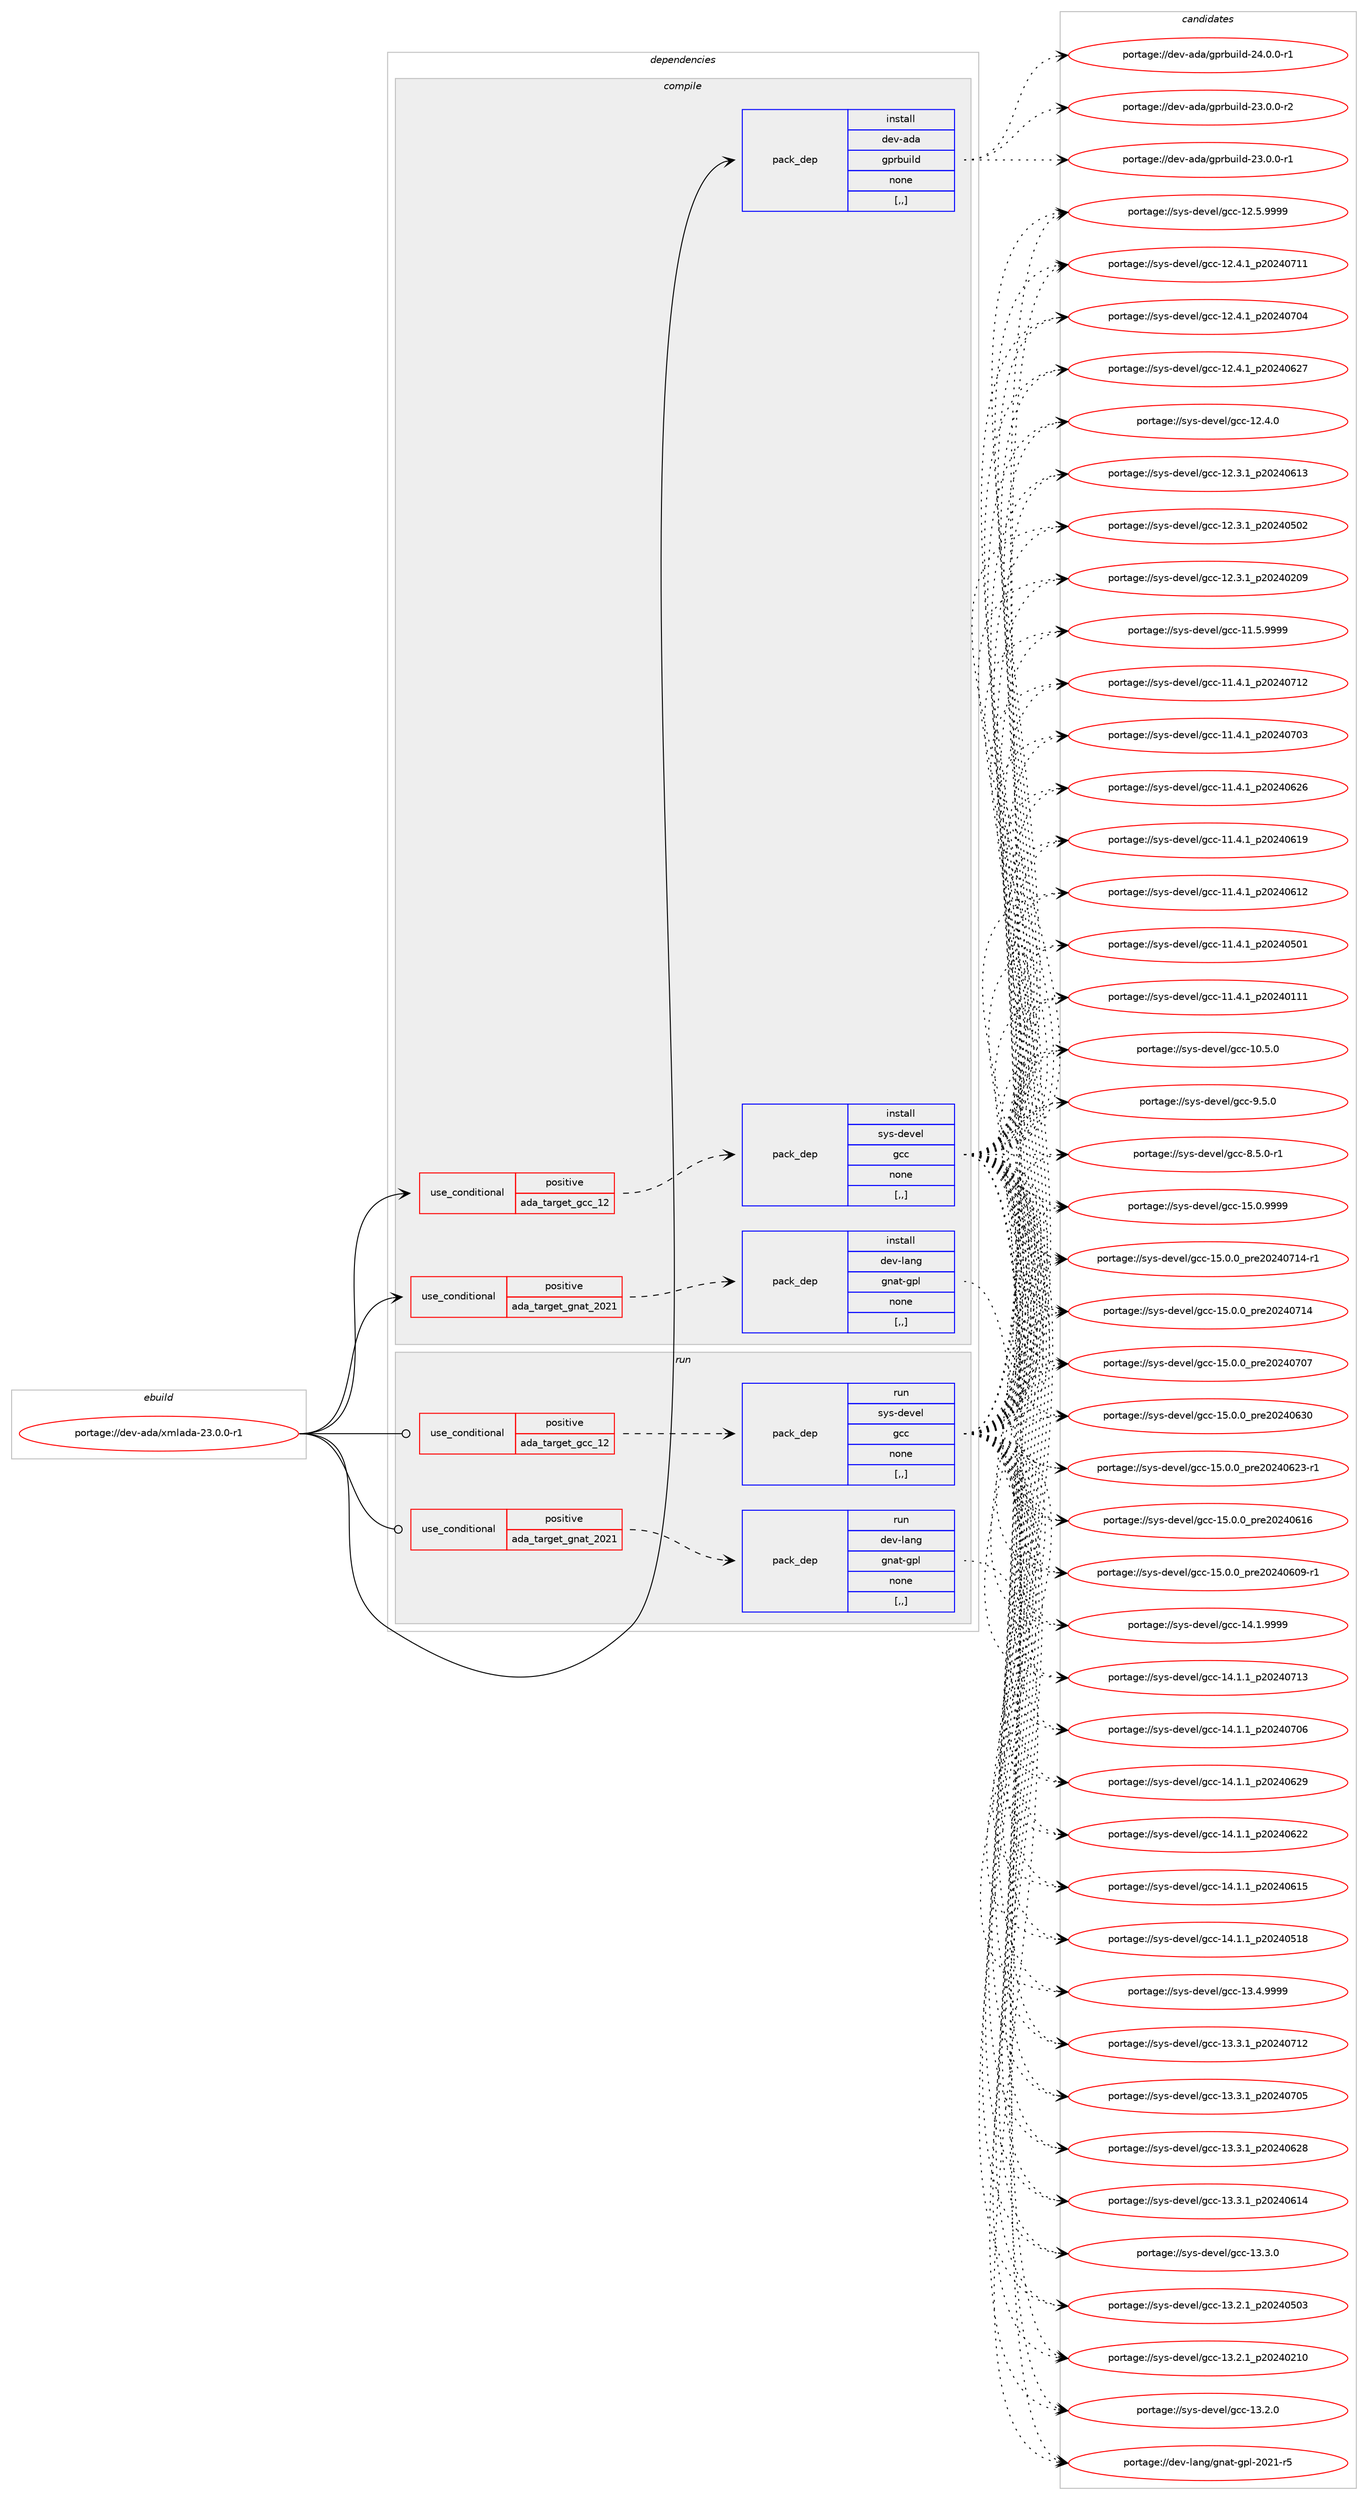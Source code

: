 digraph prolog {

# *************
# Graph options
# *************

newrank=true;
concentrate=true;
compound=true;
graph [rankdir=LR,fontname=Helvetica,fontsize=10,ranksep=1.5];#, ranksep=2.5, nodesep=0.2];
edge  [arrowhead=vee];
node  [fontname=Helvetica,fontsize=10];

# **********
# The ebuild
# **********

subgraph cluster_leftcol {
color=gray;
rank=same;
label=<<i>ebuild</i>>;
id [label="portage://dev-ada/xmlada-23.0.0-r1", color=red, width=4, href="../dev-ada/xmlada-23.0.0-r1.svg"];
}

# ****************
# The dependencies
# ****************

subgraph cluster_midcol {
color=gray;
label=<<i>dependencies</i>>;
subgraph cluster_compile {
fillcolor="#eeeeee";
style=filled;
label=<<i>compile</i>>;
subgraph cond16632 {
dependency63963 [label=<<TABLE BORDER="0" CELLBORDER="1" CELLSPACING="0" CELLPADDING="4"><TR><TD ROWSPAN="3" CELLPADDING="10">use_conditional</TD></TR><TR><TD>positive</TD></TR><TR><TD>ada_target_gcc_12</TD></TR></TABLE>>, shape=none, color=red];
subgraph pack46425 {
dependency63964 [label=<<TABLE BORDER="0" CELLBORDER="1" CELLSPACING="0" CELLPADDING="4" WIDTH="220"><TR><TD ROWSPAN="6" CELLPADDING="30">pack_dep</TD></TR><TR><TD WIDTH="110">install</TD></TR><TR><TD>sys-devel</TD></TR><TR><TD>gcc</TD></TR><TR><TD>none</TD></TR><TR><TD>[,,]</TD></TR></TABLE>>, shape=none, color=blue];
}
dependency63963:e -> dependency63964:w [weight=20,style="dashed",arrowhead="vee"];
}
id:e -> dependency63963:w [weight=20,style="solid",arrowhead="vee"];
subgraph cond16633 {
dependency63965 [label=<<TABLE BORDER="0" CELLBORDER="1" CELLSPACING="0" CELLPADDING="4"><TR><TD ROWSPAN="3" CELLPADDING="10">use_conditional</TD></TR><TR><TD>positive</TD></TR><TR><TD>ada_target_gnat_2021</TD></TR></TABLE>>, shape=none, color=red];
subgraph pack46426 {
dependency63966 [label=<<TABLE BORDER="0" CELLBORDER="1" CELLSPACING="0" CELLPADDING="4" WIDTH="220"><TR><TD ROWSPAN="6" CELLPADDING="30">pack_dep</TD></TR><TR><TD WIDTH="110">install</TD></TR><TR><TD>dev-lang</TD></TR><TR><TD>gnat-gpl</TD></TR><TR><TD>none</TD></TR><TR><TD>[,,]</TD></TR></TABLE>>, shape=none, color=blue];
}
dependency63965:e -> dependency63966:w [weight=20,style="dashed",arrowhead="vee"];
}
id:e -> dependency63965:w [weight=20,style="solid",arrowhead="vee"];
subgraph pack46427 {
dependency63967 [label=<<TABLE BORDER="0" CELLBORDER="1" CELLSPACING="0" CELLPADDING="4" WIDTH="220"><TR><TD ROWSPAN="6" CELLPADDING="30">pack_dep</TD></TR><TR><TD WIDTH="110">install</TD></TR><TR><TD>dev-ada</TD></TR><TR><TD>gprbuild</TD></TR><TR><TD>none</TD></TR><TR><TD>[,,]</TD></TR></TABLE>>, shape=none, color=blue];
}
id:e -> dependency63967:w [weight=20,style="solid",arrowhead="vee"];
}
subgraph cluster_compileandrun {
fillcolor="#eeeeee";
style=filled;
label=<<i>compile and run</i>>;
}
subgraph cluster_run {
fillcolor="#eeeeee";
style=filled;
label=<<i>run</i>>;
subgraph cond16634 {
dependency63968 [label=<<TABLE BORDER="0" CELLBORDER="1" CELLSPACING="0" CELLPADDING="4"><TR><TD ROWSPAN="3" CELLPADDING="10">use_conditional</TD></TR><TR><TD>positive</TD></TR><TR><TD>ada_target_gcc_12</TD></TR></TABLE>>, shape=none, color=red];
subgraph pack46428 {
dependency63969 [label=<<TABLE BORDER="0" CELLBORDER="1" CELLSPACING="0" CELLPADDING="4" WIDTH="220"><TR><TD ROWSPAN="6" CELLPADDING="30">pack_dep</TD></TR><TR><TD WIDTH="110">run</TD></TR><TR><TD>sys-devel</TD></TR><TR><TD>gcc</TD></TR><TR><TD>none</TD></TR><TR><TD>[,,]</TD></TR></TABLE>>, shape=none, color=blue];
}
dependency63968:e -> dependency63969:w [weight=20,style="dashed",arrowhead="vee"];
}
id:e -> dependency63968:w [weight=20,style="solid",arrowhead="odot"];
subgraph cond16635 {
dependency63970 [label=<<TABLE BORDER="0" CELLBORDER="1" CELLSPACING="0" CELLPADDING="4"><TR><TD ROWSPAN="3" CELLPADDING="10">use_conditional</TD></TR><TR><TD>positive</TD></TR><TR><TD>ada_target_gnat_2021</TD></TR></TABLE>>, shape=none, color=red];
subgraph pack46429 {
dependency63971 [label=<<TABLE BORDER="0" CELLBORDER="1" CELLSPACING="0" CELLPADDING="4" WIDTH="220"><TR><TD ROWSPAN="6" CELLPADDING="30">pack_dep</TD></TR><TR><TD WIDTH="110">run</TD></TR><TR><TD>dev-lang</TD></TR><TR><TD>gnat-gpl</TD></TR><TR><TD>none</TD></TR><TR><TD>[,,]</TD></TR></TABLE>>, shape=none, color=blue];
}
dependency63970:e -> dependency63971:w [weight=20,style="dashed",arrowhead="vee"];
}
id:e -> dependency63970:w [weight=20,style="solid",arrowhead="odot"];
}
}

# **************
# The candidates
# **************

subgraph cluster_choices {
rank=same;
color=gray;
label=<<i>candidates</i>>;

subgraph choice46425 {
color=black;
nodesep=1;
choice1151211154510010111810110847103999945495346484657575757 [label="portage://sys-devel/gcc-15.0.9999", color=red, width=4,href="../sys-devel/gcc-15.0.9999.svg"];
choice11512111545100101118101108471039999454953464846489511211410150485052485549524511449 [label="portage://sys-devel/gcc-15.0.0_pre20240714-r1", color=red, width=4,href="../sys-devel/gcc-15.0.0_pre20240714-r1.svg"];
choice1151211154510010111810110847103999945495346484648951121141015048505248554952 [label="portage://sys-devel/gcc-15.0.0_pre20240714", color=red, width=4,href="../sys-devel/gcc-15.0.0_pre20240714.svg"];
choice1151211154510010111810110847103999945495346484648951121141015048505248554855 [label="portage://sys-devel/gcc-15.0.0_pre20240707", color=red, width=4,href="../sys-devel/gcc-15.0.0_pre20240707.svg"];
choice1151211154510010111810110847103999945495346484648951121141015048505248545148 [label="portage://sys-devel/gcc-15.0.0_pre20240630", color=red, width=4,href="../sys-devel/gcc-15.0.0_pre20240630.svg"];
choice11512111545100101118101108471039999454953464846489511211410150485052485450514511449 [label="portage://sys-devel/gcc-15.0.0_pre20240623-r1", color=red, width=4,href="../sys-devel/gcc-15.0.0_pre20240623-r1.svg"];
choice1151211154510010111810110847103999945495346484648951121141015048505248544954 [label="portage://sys-devel/gcc-15.0.0_pre20240616", color=red, width=4,href="../sys-devel/gcc-15.0.0_pre20240616.svg"];
choice11512111545100101118101108471039999454953464846489511211410150485052485448574511449 [label="portage://sys-devel/gcc-15.0.0_pre20240609-r1", color=red, width=4,href="../sys-devel/gcc-15.0.0_pre20240609-r1.svg"];
choice1151211154510010111810110847103999945495246494657575757 [label="portage://sys-devel/gcc-14.1.9999", color=red, width=4,href="../sys-devel/gcc-14.1.9999.svg"];
choice1151211154510010111810110847103999945495246494649951125048505248554951 [label="portage://sys-devel/gcc-14.1.1_p20240713", color=red, width=4,href="../sys-devel/gcc-14.1.1_p20240713.svg"];
choice1151211154510010111810110847103999945495246494649951125048505248554854 [label="portage://sys-devel/gcc-14.1.1_p20240706", color=red, width=4,href="../sys-devel/gcc-14.1.1_p20240706.svg"];
choice1151211154510010111810110847103999945495246494649951125048505248545057 [label="portage://sys-devel/gcc-14.1.1_p20240629", color=red, width=4,href="../sys-devel/gcc-14.1.1_p20240629.svg"];
choice1151211154510010111810110847103999945495246494649951125048505248545050 [label="portage://sys-devel/gcc-14.1.1_p20240622", color=red, width=4,href="../sys-devel/gcc-14.1.1_p20240622.svg"];
choice1151211154510010111810110847103999945495246494649951125048505248544953 [label="portage://sys-devel/gcc-14.1.1_p20240615", color=red, width=4,href="../sys-devel/gcc-14.1.1_p20240615.svg"];
choice1151211154510010111810110847103999945495246494649951125048505248534956 [label="portage://sys-devel/gcc-14.1.1_p20240518", color=red, width=4,href="../sys-devel/gcc-14.1.1_p20240518.svg"];
choice1151211154510010111810110847103999945495146524657575757 [label="portage://sys-devel/gcc-13.4.9999", color=red, width=4,href="../sys-devel/gcc-13.4.9999.svg"];
choice1151211154510010111810110847103999945495146514649951125048505248554950 [label="portage://sys-devel/gcc-13.3.1_p20240712", color=red, width=4,href="../sys-devel/gcc-13.3.1_p20240712.svg"];
choice1151211154510010111810110847103999945495146514649951125048505248554853 [label="portage://sys-devel/gcc-13.3.1_p20240705", color=red, width=4,href="../sys-devel/gcc-13.3.1_p20240705.svg"];
choice1151211154510010111810110847103999945495146514649951125048505248545056 [label="portage://sys-devel/gcc-13.3.1_p20240628", color=red, width=4,href="../sys-devel/gcc-13.3.1_p20240628.svg"];
choice1151211154510010111810110847103999945495146514649951125048505248544952 [label="portage://sys-devel/gcc-13.3.1_p20240614", color=red, width=4,href="../sys-devel/gcc-13.3.1_p20240614.svg"];
choice1151211154510010111810110847103999945495146514648 [label="portage://sys-devel/gcc-13.3.0", color=red, width=4,href="../sys-devel/gcc-13.3.0.svg"];
choice1151211154510010111810110847103999945495146504649951125048505248534851 [label="portage://sys-devel/gcc-13.2.1_p20240503", color=red, width=4,href="../sys-devel/gcc-13.2.1_p20240503.svg"];
choice1151211154510010111810110847103999945495146504649951125048505248504948 [label="portage://sys-devel/gcc-13.2.1_p20240210", color=red, width=4,href="../sys-devel/gcc-13.2.1_p20240210.svg"];
choice1151211154510010111810110847103999945495146504648 [label="portage://sys-devel/gcc-13.2.0", color=red, width=4,href="../sys-devel/gcc-13.2.0.svg"];
choice1151211154510010111810110847103999945495046534657575757 [label="portage://sys-devel/gcc-12.5.9999", color=red, width=4,href="../sys-devel/gcc-12.5.9999.svg"];
choice1151211154510010111810110847103999945495046524649951125048505248554949 [label="portage://sys-devel/gcc-12.4.1_p20240711", color=red, width=4,href="../sys-devel/gcc-12.4.1_p20240711.svg"];
choice1151211154510010111810110847103999945495046524649951125048505248554852 [label="portage://sys-devel/gcc-12.4.1_p20240704", color=red, width=4,href="../sys-devel/gcc-12.4.1_p20240704.svg"];
choice1151211154510010111810110847103999945495046524649951125048505248545055 [label="portage://sys-devel/gcc-12.4.1_p20240627", color=red, width=4,href="../sys-devel/gcc-12.4.1_p20240627.svg"];
choice1151211154510010111810110847103999945495046524648 [label="portage://sys-devel/gcc-12.4.0", color=red, width=4,href="../sys-devel/gcc-12.4.0.svg"];
choice1151211154510010111810110847103999945495046514649951125048505248544951 [label="portage://sys-devel/gcc-12.3.1_p20240613", color=red, width=4,href="../sys-devel/gcc-12.3.1_p20240613.svg"];
choice1151211154510010111810110847103999945495046514649951125048505248534850 [label="portage://sys-devel/gcc-12.3.1_p20240502", color=red, width=4,href="../sys-devel/gcc-12.3.1_p20240502.svg"];
choice1151211154510010111810110847103999945495046514649951125048505248504857 [label="portage://sys-devel/gcc-12.3.1_p20240209", color=red, width=4,href="../sys-devel/gcc-12.3.1_p20240209.svg"];
choice1151211154510010111810110847103999945494946534657575757 [label="portage://sys-devel/gcc-11.5.9999", color=red, width=4,href="../sys-devel/gcc-11.5.9999.svg"];
choice1151211154510010111810110847103999945494946524649951125048505248554950 [label="portage://sys-devel/gcc-11.4.1_p20240712", color=red, width=4,href="../sys-devel/gcc-11.4.1_p20240712.svg"];
choice1151211154510010111810110847103999945494946524649951125048505248554851 [label="portage://sys-devel/gcc-11.4.1_p20240703", color=red, width=4,href="../sys-devel/gcc-11.4.1_p20240703.svg"];
choice1151211154510010111810110847103999945494946524649951125048505248545054 [label="portage://sys-devel/gcc-11.4.1_p20240626", color=red, width=4,href="../sys-devel/gcc-11.4.1_p20240626.svg"];
choice1151211154510010111810110847103999945494946524649951125048505248544957 [label="portage://sys-devel/gcc-11.4.1_p20240619", color=red, width=4,href="../sys-devel/gcc-11.4.1_p20240619.svg"];
choice1151211154510010111810110847103999945494946524649951125048505248544950 [label="portage://sys-devel/gcc-11.4.1_p20240612", color=red, width=4,href="../sys-devel/gcc-11.4.1_p20240612.svg"];
choice1151211154510010111810110847103999945494946524649951125048505248534849 [label="portage://sys-devel/gcc-11.4.1_p20240501", color=red, width=4,href="../sys-devel/gcc-11.4.1_p20240501.svg"];
choice1151211154510010111810110847103999945494946524649951125048505248494949 [label="portage://sys-devel/gcc-11.4.1_p20240111", color=red, width=4,href="../sys-devel/gcc-11.4.1_p20240111.svg"];
choice1151211154510010111810110847103999945494846534648 [label="portage://sys-devel/gcc-10.5.0", color=red, width=4,href="../sys-devel/gcc-10.5.0.svg"];
choice11512111545100101118101108471039999455746534648 [label="portage://sys-devel/gcc-9.5.0", color=red, width=4,href="../sys-devel/gcc-9.5.0.svg"];
choice115121115451001011181011084710399994556465346484511449 [label="portage://sys-devel/gcc-8.5.0-r1", color=red, width=4,href="../sys-devel/gcc-8.5.0-r1.svg"];
dependency63964:e -> choice1151211154510010111810110847103999945495346484657575757:w [style=dotted,weight="100"];
dependency63964:e -> choice11512111545100101118101108471039999454953464846489511211410150485052485549524511449:w [style=dotted,weight="100"];
dependency63964:e -> choice1151211154510010111810110847103999945495346484648951121141015048505248554952:w [style=dotted,weight="100"];
dependency63964:e -> choice1151211154510010111810110847103999945495346484648951121141015048505248554855:w [style=dotted,weight="100"];
dependency63964:e -> choice1151211154510010111810110847103999945495346484648951121141015048505248545148:w [style=dotted,weight="100"];
dependency63964:e -> choice11512111545100101118101108471039999454953464846489511211410150485052485450514511449:w [style=dotted,weight="100"];
dependency63964:e -> choice1151211154510010111810110847103999945495346484648951121141015048505248544954:w [style=dotted,weight="100"];
dependency63964:e -> choice11512111545100101118101108471039999454953464846489511211410150485052485448574511449:w [style=dotted,weight="100"];
dependency63964:e -> choice1151211154510010111810110847103999945495246494657575757:w [style=dotted,weight="100"];
dependency63964:e -> choice1151211154510010111810110847103999945495246494649951125048505248554951:w [style=dotted,weight="100"];
dependency63964:e -> choice1151211154510010111810110847103999945495246494649951125048505248554854:w [style=dotted,weight="100"];
dependency63964:e -> choice1151211154510010111810110847103999945495246494649951125048505248545057:w [style=dotted,weight="100"];
dependency63964:e -> choice1151211154510010111810110847103999945495246494649951125048505248545050:w [style=dotted,weight="100"];
dependency63964:e -> choice1151211154510010111810110847103999945495246494649951125048505248544953:w [style=dotted,weight="100"];
dependency63964:e -> choice1151211154510010111810110847103999945495246494649951125048505248534956:w [style=dotted,weight="100"];
dependency63964:e -> choice1151211154510010111810110847103999945495146524657575757:w [style=dotted,weight="100"];
dependency63964:e -> choice1151211154510010111810110847103999945495146514649951125048505248554950:w [style=dotted,weight="100"];
dependency63964:e -> choice1151211154510010111810110847103999945495146514649951125048505248554853:w [style=dotted,weight="100"];
dependency63964:e -> choice1151211154510010111810110847103999945495146514649951125048505248545056:w [style=dotted,weight="100"];
dependency63964:e -> choice1151211154510010111810110847103999945495146514649951125048505248544952:w [style=dotted,weight="100"];
dependency63964:e -> choice1151211154510010111810110847103999945495146514648:w [style=dotted,weight="100"];
dependency63964:e -> choice1151211154510010111810110847103999945495146504649951125048505248534851:w [style=dotted,weight="100"];
dependency63964:e -> choice1151211154510010111810110847103999945495146504649951125048505248504948:w [style=dotted,weight="100"];
dependency63964:e -> choice1151211154510010111810110847103999945495146504648:w [style=dotted,weight="100"];
dependency63964:e -> choice1151211154510010111810110847103999945495046534657575757:w [style=dotted,weight="100"];
dependency63964:e -> choice1151211154510010111810110847103999945495046524649951125048505248554949:w [style=dotted,weight="100"];
dependency63964:e -> choice1151211154510010111810110847103999945495046524649951125048505248554852:w [style=dotted,weight="100"];
dependency63964:e -> choice1151211154510010111810110847103999945495046524649951125048505248545055:w [style=dotted,weight="100"];
dependency63964:e -> choice1151211154510010111810110847103999945495046524648:w [style=dotted,weight="100"];
dependency63964:e -> choice1151211154510010111810110847103999945495046514649951125048505248544951:w [style=dotted,weight="100"];
dependency63964:e -> choice1151211154510010111810110847103999945495046514649951125048505248534850:w [style=dotted,weight="100"];
dependency63964:e -> choice1151211154510010111810110847103999945495046514649951125048505248504857:w [style=dotted,weight="100"];
dependency63964:e -> choice1151211154510010111810110847103999945494946534657575757:w [style=dotted,weight="100"];
dependency63964:e -> choice1151211154510010111810110847103999945494946524649951125048505248554950:w [style=dotted,weight="100"];
dependency63964:e -> choice1151211154510010111810110847103999945494946524649951125048505248554851:w [style=dotted,weight="100"];
dependency63964:e -> choice1151211154510010111810110847103999945494946524649951125048505248545054:w [style=dotted,weight="100"];
dependency63964:e -> choice1151211154510010111810110847103999945494946524649951125048505248544957:w [style=dotted,weight="100"];
dependency63964:e -> choice1151211154510010111810110847103999945494946524649951125048505248544950:w [style=dotted,weight="100"];
dependency63964:e -> choice1151211154510010111810110847103999945494946524649951125048505248534849:w [style=dotted,weight="100"];
dependency63964:e -> choice1151211154510010111810110847103999945494946524649951125048505248494949:w [style=dotted,weight="100"];
dependency63964:e -> choice1151211154510010111810110847103999945494846534648:w [style=dotted,weight="100"];
dependency63964:e -> choice11512111545100101118101108471039999455746534648:w [style=dotted,weight="100"];
dependency63964:e -> choice115121115451001011181011084710399994556465346484511449:w [style=dotted,weight="100"];
}
subgraph choice46426 {
color=black;
nodesep=1;
choice100101118451089711010347103110971164510311210845504850494511453 [label="portage://dev-lang/gnat-gpl-2021-r5", color=red, width=4,href="../dev-lang/gnat-gpl-2021-r5.svg"];
dependency63966:e -> choice100101118451089711010347103110971164510311210845504850494511453:w [style=dotted,weight="100"];
}
subgraph choice46427 {
color=black;
nodesep=1;
choice1001011184597100974710311211498117105108100455052464846484511449 [label="portage://dev-ada/gprbuild-24.0.0-r1", color=red, width=4,href="../dev-ada/gprbuild-24.0.0-r1.svg"];
choice1001011184597100974710311211498117105108100455051464846484511450 [label="portage://dev-ada/gprbuild-23.0.0-r2", color=red, width=4,href="../dev-ada/gprbuild-23.0.0-r2.svg"];
choice1001011184597100974710311211498117105108100455051464846484511449 [label="portage://dev-ada/gprbuild-23.0.0-r1", color=red, width=4,href="../dev-ada/gprbuild-23.0.0-r1.svg"];
dependency63967:e -> choice1001011184597100974710311211498117105108100455052464846484511449:w [style=dotted,weight="100"];
dependency63967:e -> choice1001011184597100974710311211498117105108100455051464846484511450:w [style=dotted,weight="100"];
dependency63967:e -> choice1001011184597100974710311211498117105108100455051464846484511449:w [style=dotted,weight="100"];
}
subgraph choice46428 {
color=black;
nodesep=1;
choice1151211154510010111810110847103999945495346484657575757 [label="portage://sys-devel/gcc-15.0.9999", color=red, width=4,href="../sys-devel/gcc-15.0.9999.svg"];
choice11512111545100101118101108471039999454953464846489511211410150485052485549524511449 [label="portage://sys-devel/gcc-15.0.0_pre20240714-r1", color=red, width=4,href="../sys-devel/gcc-15.0.0_pre20240714-r1.svg"];
choice1151211154510010111810110847103999945495346484648951121141015048505248554952 [label="portage://sys-devel/gcc-15.0.0_pre20240714", color=red, width=4,href="../sys-devel/gcc-15.0.0_pre20240714.svg"];
choice1151211154510010111810110847103999945495346484648951121141015048505248554855 [label="portage://sys-devel/gcc-15.0.0_pre20240707", color=red, width=4,href="../sys-devel/gcc-15.0.0_pre20240707.svg"];
choice1151211154510010111810110847103999945495346484648951121141015048505248545148 [label="portage://sys-devel/gcc-15.0.0_pre20240630", color=red, width=4,href="../sys-devel/gcc-15.0.0_pre20240630.svg"];
choice11512111545100101118101108471039999454953464846489511211410150485052485450514511449 [label="portage://sys-devel/gcc-15.0.0_pre20240623-r1", color=red, width=4,href="../sys-devel/gcc-15.0.0_pre20240623-r1.svg"];
choice1151211154510010111810110847103999945495346484648951121141015048505248544954 [label="portage://sys-devel/gcc-15.0.0_pre20240616", color=red, width=4,href="../sys-devel/gcc-15.0.0_pre20240616.svg"];
choice11512111545100101118101108471039999454953464846489511211410150485052485448574511449 [label="portage://sys-devel/gcc-15.0.0_pre20240609-r1", color=red, width=4,href="../sys-devel/gcc-15.0.0_pre20240609-r1.svg"];
choice1151211154510010111810110847103999945495246494657575757 [label="portage://sys-devel/gcc-14.1.9999", color=red, width=4,href="../sys-devel/gcc-14.1.9999.svg"];
choice1151211154510010111810110847103999945495246494649951125048505248554951 [label="portage://sys-devel/gcc-14.1.1_p20240713", color=red, width=4,href="../sys-devel/gcc-14.1.1_p20240713.svg"];
choice1151211154510010111810110847103999945495246494649951125048505248554854 [label="portage://sys-devel/gcc-14.1.1_p20240706", color=red, width=4,href="../sys-devel/gcc-14.1.1_p20240706.svg"];
choice1151211154510010111810110847103999945495246494649951125048505248545057 [label="portage://sys-devel/gcc-14.1.1_p20240629", color=red, width=4,href="../sys-devel/gcc-14.1.1_p20240629.svg"];
choice1151211154510010111810110847103999945495246494649951125048505248545050 [label="portage://sys-devel/gcc-14.1.1_p20240622", color=red, width=4,href="../sys-devel/gcc-14.1.1_p20240622.svg"];
choice1151211154510010111810110847103999945495246494649951125048505248544953 [label="portage://sys-devel/gcc-14.1.1_p20240615", color=red, width=4,href="../sys-devel/gcc-14.1.1_p20240615.svg"];
choice1151211154510010111810110847103999945495246494649951125048505248534956 [label="portage://sys-devel/gcc-14.1.1_p20240518", color=red, width=4,href="../sys-devel/gcc-14.1.1_p20240518.svg"];
choice1151211154510010111810110847103999945495146524657575757 [label="portage://sys-devel/gcc-13.4.9999", color=red, width=4,href="../sys-devel/gcc-13.4.9999.svg"];
choice1151211154510010111810110847103999945495146514649951125048505248554950 [label="portage://sys-devel/gcc-13.3.1_p20240712", color=red, width=4,href="../sys-devel/gcc-13.3.1_p20240712.svg"];
choice1151211154510010111810110847103999945495146514649951125048505248554853 [label="portage://sys-devel/gcc-13.3.1_p20240705", color=red, width=4,href="../sys-devel/gcc-13.3.1_p20240705.svg"];
choice1151211154510010111810110847103999945495146514649951125048505248545056 [label="portage://sys-devel/gcc-13.3.1_p20240628", color=red, width=4,href="../sys-devel/gcc-13.3.1_p20240628.svg"];
choice1151211154510010111810110847103999945495146514649951125048505248544952 [label="portage://sys-devel/gcc-13.3.1_p20240614", color=red, width=4,href="../sys-devel/gcc-13.3.1_p20240614.svg"];
choice1151211154510010111810110847103999945495146514648 [label="portage://sys-devel/gcc-13.3.0", color=red, width=4,href="../sys-devel/gcc-13.3.0.svg"];
choice1151211154510010111810110847103999945495146504649951125048505248534851 [label="portage://sys-devel/gcc-13.2.1_p20240503", color=red, width=4,href="../sys-devel/gcc-13.2.1_p20240503.svg"];
choice1151211154510010111810110847103999945495146504649951125048505248504948 [label="portage://sys-devel/gcc-13.2.1_p20240210", color=red, width=4,href="../sys-devel/gcc-13.2.1_p20240210.svg"];
choice1151211154510010111810110847103999945495146504648 [label="portage://sys-devel/gcc-13.2.0", color=red, width=4,href="../sys-devel/gcc-13.2.0.svg"];
choice1151211154510010111810110847103999945495046534657575757 [label="portage://sys-devel/gcc-12.5.9999", color=red, width=4,href="../sys-devel/gcc-12.5.9999.svg"];
choice1151211154510010111810110847103999945495046524649951125048505248554949 [label="portage://sys-devel/gcc-12.4.1_p20240711", color=red, width=4,href="../sys-devel/gcc-12.4.1_p20240711.svg"];
choice1151211154510010111810110847103999945495046524649951125048505248554852 [label="portage://sys-devel/gcc-12.4.1_p20240704", color=red, width=4,href="../sys-devel/gcc-12.4.1_p20240704.svg"];
choice1151211154510010111810110847103999945495046524649951125048505248545055 [label="portage://sys-devel/gcc-12.4.1_p20240627", color=red, width=4,href="../sys-devel/gcc-12.4.1_p20240627.svg"];
choice1151211154510010111810110847103999945495046524648 [label="portage://sys-devel/gcc-12.4.0", color=red, width=4,href="../sys-devel/gcc-12.4.0.svg"];
choice1151211154510010111810110847103999945495046514649951125048505248544951 [label="portage://sys-devel/gcc-12.3.1_p20240613", color=red, width=4,href="../sys-devel/gcc-12.3.1_p20240613.svg"];
choice1151211154510010111810110847103999945495046514649951125048505248534850 [label="portage://sys-devel/gcc-12.3.1_p20240502", color=red, width=4,href="../sys-devel/gcc-12.3.1_p20240502.svg"];
choice1151211154510010111810110847103999945495046514649951125048505248504857 [label="portage://sys-devel/gcc-12.3.1_p20240209", color=red, width=4,href="../sys-devel/gcc-12.3.1_p20240209.svg"];
choice1151211154510010111810110847103999945494946534657575757 [label="portage://sys-devel/gcc-11.5.9999", color=red, width=4,href="../sys-devel/gcc-11.5.9999.svg"];
choice1151211154510010111810110847103999945494946524649951125048505248554950 [label="portage://sys-devel/gcc-11.4.1_p20240712", color=red, width=4,href="../sys-devel/gcc-11.4.1_p20240712.svg"];
choice1151211154510010111810110847103999945494946524649951125048505248554851 [label="portage://sys-devel/gcc-11.4.1_p20240703", color=red, width=4,href="../sys-devel/gcc-11.4.1_p20240703.svg"];
choice1151211154510010111810110847103999945494946524649951125048505248545054 [label="portage://sys-devel/gcc-11.4.1_p20240626", color=red, width=4,href="../sys-devel/gcc-11.4.1_p20240626.svg"];
choice1151211154510010111810110847103999945494946524649951125048505248544957 [label="portage://sys-devel/gcc-11.4.1_p20240619", color=red, width=4,href="../sys-devel/gcc-11.4.1_p20240619.svg"];
choice1151211154510010111810110847103999945494946524649951125048505248544950 [label="portage://sys-devel/gcc-11.4.1_p20240612", color=red, width=4,href="../sys-devel/gcc-11.4.1_p20240612.svg"];
choice1151211154510010111810110847103999945494946524649951125048505248534849 [label="portage://sys-devel/gcc-11.4.1_p20240501", color=red, width=4,href="../sys-devel/gcc-11.4.1_p20240501.svg"];
choice1151211154510010111810110847103999945494946524649951125048505248494949 [label="portage://sys-devel/gcc-11.4.1_p20240111", color=red, width=4,href="../sys-devel/gcc-11.4.1_p20240111.svg"];
choice1151211154510010111810110847103999945494846534648 [label="portage://sys-devel/gcc-10.5.0", color=red, width=4,href="../sys-devel/gcc-10.5.0.svg"];
choice11512111545100101118101108471039999455746534648 [label="portage://sys-devel/gcc-9.5.0", color=red, width=4,href="../sys-devel/gcc-9.5.0.svg"];
choice115121115451001011181011084710399994556465346484511449 [label="portage://sys-devel/gcc-8.5.0-r1", color=red, width=4,href="../sys-devel/gcc-8.5.0-r1.svg"];
dependency63969:e -> choice1151211154510010111810110847103999945495346484657575757:w [style=dotted,weight="100"];
dependency63969:e -> choice11512111545100101118101108471039999454953464846489511211410150485052485549524511449:w [style=dotted,weight="100"];
dependency63969:e -> choice1151211154510010111810110847103999945495346484648951121141015048505248554952:w [style=dotted,weight="100"];
dependency63969:e -> choice1151211154510010111810110847103999945495346484648951121141015048505248554855:w [style=dotted,weight="100"];
dependency63969:e -> choice1151211154510010111810110847103999945495346484648951121141015048505248545148:w [style=dotted,weight="100"];
dependency63969:e -> choice11512111545100101118101108471039999454953464846489511211410150485052485450514511449:w [style=dotted,weight="100"];
dependency63969:e -> choice1151211154510010111810110847103999945495346484648951121141015048505248544954:w [style=dotted,weight="100"];
dependency63969:e -> choice11512111545100101118101108471039999454953464846489511211410150485052485448574511449:w [style=dotted,weight="100"];
dependency63969:e -> choice1151211154510010111810110847103999945495246494657575757:w [style=dotted,weight="100"];
dependency63969:e -> choice1151211154510010111810110847103999945495246494649951125048505248554951:w [style=dotted,weight="100"];
dependency63969:e -> choice1151211154510010111810110847103999945495246494649951125048505248554854:w [style=dotted,weight="100"];
dependency63969:e -> choice1151211154510010111810110847103999945495246494649951125048505248545057:w [style=dotted,weight="100"];
dependency63969:e -> choice1151211154510010111810110847103999945495246494649951125048505248545050:w [style=dotted,weight="100"];
dependency63969:e -> choice1151211154510010111810110847103999945495246494649951125048505248544953:w [style=dotted,weight="100"];
dependency63969:e -> choice1151211154510010111810110847103999945495246494649951125048505248534956:w [style=dotted,weight="100"];
dependency63969:e -> choice1151211154510010111810110847103999945495146524657575757:w [style=dotted,weight="100"];
dependency63969:e -> choice1151211154510010111810110847103999945495146514649951125048505248554950:w [style=dotted,weight="100"];
dependency63969:e -> choice1151211154510010111810110847103999945495146514649951125048505248554853:w [style=dotted,weight="100"];
dependency63969:e -> choice1151211154510010111810110847103999945495146514649951125048505248545056:w [style=dotted,weight="100"];
dependency63969:e -> choice1151211154510010111810110847103999945495146514649951125048505248544952:w [style=dotted,weight="100"];
dependency63969:e -> choice1151211154510010111810110847103999945495146514648:w [style=dotted,weight="100"];
dependency63969:e -> choice1151211154510010111810110847103999945495146504649951125048505248534851:w [style=dotted,weight="100"];
dependency63969:e -> choice1151211154510010111810110847103999945495146504649951125048505248504948:w [style=dotted,weight="100"];
dependency63969:e -> choice1151211154510010111810110847103999945495146504648:w [style=dotted,weight="100"];
dependency63969:e -> choice1151211154510010111810110847103999945495046534657575757:w [style=dotted,weight="100"];
dependency63969:e -> choice1151211154510010111810110847103999945495046524649951125048505248554949:w [style=dotted,weight="100"];
dependency63969:e -> choice1151211154510010111810110847103999945495046524649951125048505248554852:w [style=dotted,weight="100"];
dependency63969:e -> choice1151211154510010111810110847103999945495046524649951125048505248545055:w [style=dotted,weight="100"];
dependency63969:e -> choice1151211154510010111810110847103999945495046524648:w [style=dotted,weight="100"];
dependency63969:e -> choice1151211154510010111810110847103999945495046514649951125048505248544951:w [style=dotted,weight="100"];
dependency63969:e -> choice1151211154510010111810110847103999945495046514649951125048505248534850:w [style=dotted,weight="100"];
dependency63969:e -> choice1151211154510010111810110847103999945495046514649951125048505248504857:w [style=dotted,weight="100"];
dependency63969:e -> choice1151211154510010111810110847103999945494946534657575757:w [style=dotted,weight="100"];
dependency63969:e -> choice1151211154510010111810110847103999945494946524649951125048505248554950:w [style=dotted,weight="100"];
dependency63969:e -> choice1151211154510010111810110847103999945494946524649951125048505248554851:w [style=dotted,weight="100"];
dependency63969:e -> choice1151211154510010111810110847103999945494946524649951125048505248545054:w [style=dotted,weight="100"];
dependency63969:e -> choice1151211154510010111810110847103999945494946524649951125048505248544957:w [style=dotted,weight="100"];
dependency63969:e -> choice1151211154510010111810110847103999945494946524649951125048505248544950:w [style=dotted,weight="100"];
dependency63969:e -> choice1151211154510010111810110847103999945494946524649951125048505248534849:w [style=dotted,weight="100"];
dependency63969:e -> choice1151211154510010111810110847103999945494946524649951125048505248494949:w [style=dotted,weight="100"];
dependency63969:e -> choice1151211154510010111810110847103999945494846534648:w [style=dotted,weight="100"];
dependency63969:e -> choice11512111545100101118101108471039999455746534648:w [style=dotted,weight="100"];
dependency63969:e -> choice115121115451001011181011084710399994556465346484511449:w [style=dotted,weight="100"];
}
subgraph choice46429 {
color=black;
nodesep=1;
choice100101118451089711010347103110971164510311210845504850494511453 [label="portage://dev-lang/gnat-gpl-2021-r5", color=red, width=4,href="../dev-lang/gnat-gpl-2021-r5.svg"];
dependency63971:e -> choice100101118451089711010347103110971164510311210845504850494511453:w [style=dotted,weight="100"];
}
}

}
